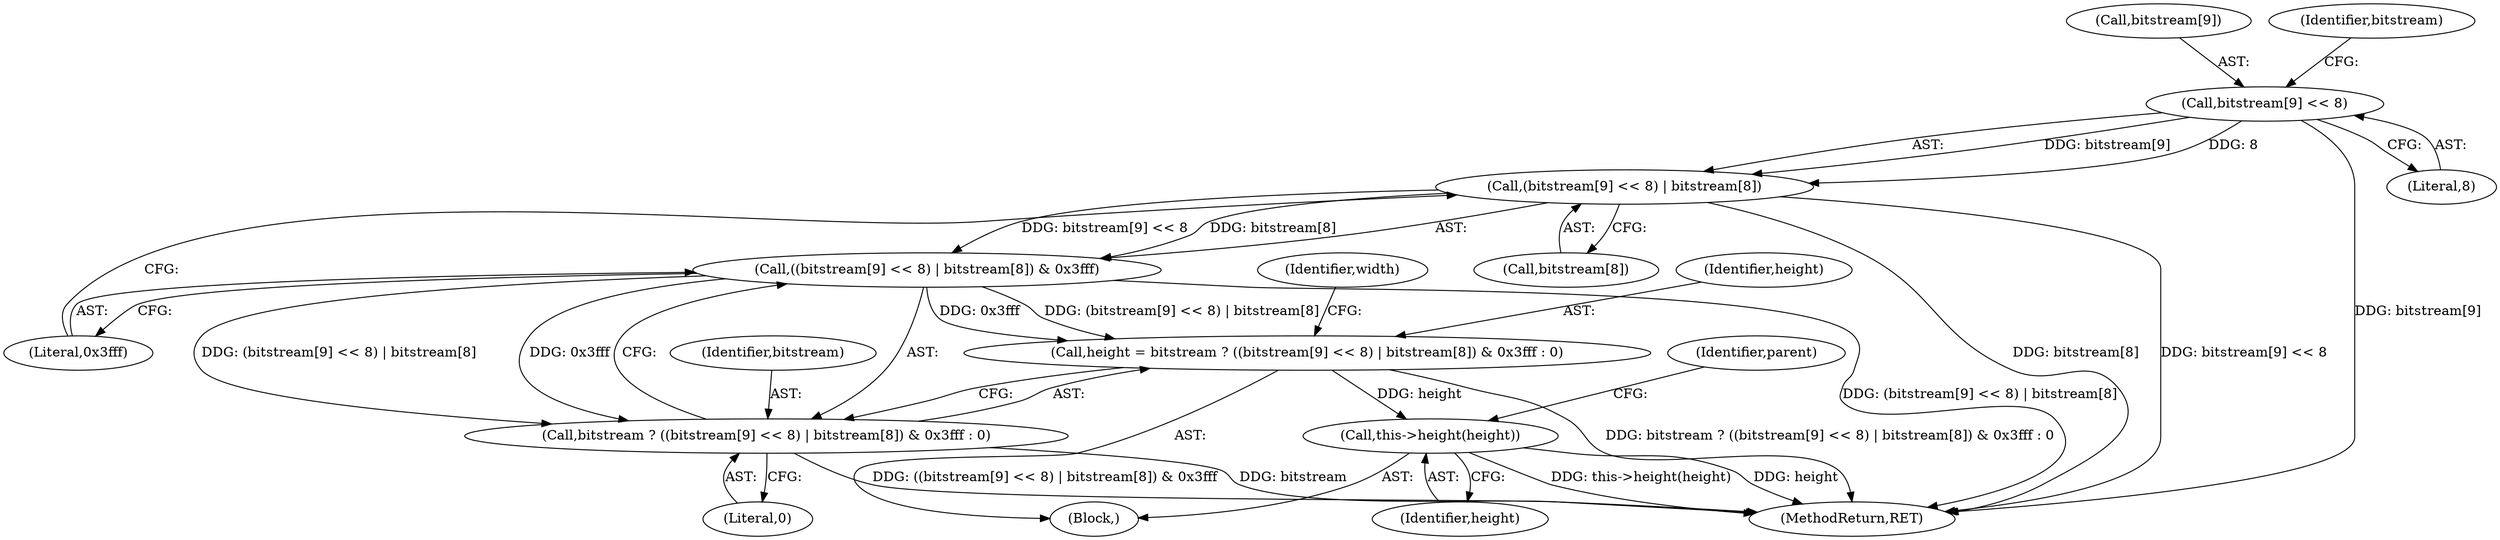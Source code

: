 digraph "0_exempi_aabedb5e749dd59112a3fe1e8e08f2d934f56666@array" {
"1000153" [label="(Call,(bitstream[9] << 8) | bitstream[8])"];
"1000154" [label="(Call,bitstream[9] << 8)"];
"1000152" [label="(Call,((bitstream[9] << 8) | bitstream[8]) & 0x3fff)"];
"1000148" [label="(Call,height = bitstream ? ((bitstream[9] << 8) | bitstream[8]) & 0x3fff : 0)"];
"1000166" [label="(Call,this->height(height))"];
"1000150" [label="(Call,bitstream ? ((bitstream[9] << 8) | bitstream[8]) & 0x3fff : 0)"];
"1000152" [label="(Call,((bitstream[9] << 8) | bitstream[8]) & 0x3fff)"];
"1000545" [label="(MethodReturn,RET)"];
"1000148" [label="(Call,height = bitstream ? ((bitstream[9] << 8) | bitstream[8]) & 0x3fff : 0)"];
"1000155" [label="(Call,bitstream[9])"];
"1000165" [label="(Identifier,width)"];
"1000166" [label="(Call,this->height(height))"];
"1000150" [label="(Call,bitstream ? ((bitstream[9] << 8) | bitstream[8]) & 0x3fff : 0)"];
"1000104" [label="(Block,)"];
"1000160" [label="(Identifier,bitstream)"];
"1000158" [label="(Literal,8)"];
"1000170" [label="(Identifier,parent)"];
"1000159" [label="(Call,bitstream[8])"];
"1000167" [label="(Identifier,height)"];
"1000162" [label="(Literal,0x3fff)"];
"1000153" [label="(Call,(bitstream[9] << 8) | bitstream[8])"];
"1000149" [label="(Identifier,height)"];
"1000154" [label="(Call,bitstream[9] << 8)"];
"1000151" [label="(Identifier,bitstream)"];
"1000163" [label="(Literal,0)"];
"1000153" -> "1000152"  [label="AST: "];
"1000153" -> "1000159"  [label="CFG: "];
"1000154" -> "1000153"  [label="AST: "];
"1000159" -> "1000153"  [label="AST: "];
"1000162" -> "1000153"  [label="CFG: "];
"1000153" -> "1000545"  [label="DDG: bitstream[8]"];
"1000153" -> "1000545"  [label="DDG: bitstream[9] << 8"];
"1000153" -> "1000152"  [label="DDG: bitstream[9] << 8"];
"1000153" -> "1000152"  [label="DDG: bitstream[8]"];
"1000154" -> "1000153"  [label="DDG: bitstream[9]"];
"1000154" -> "1000153"  [label="DDG: 8"];
"1000154" -> "1000158"  [label="CFG: "];
"1000155" -> "1000154"  [label="AST: "];
"1000158" -> "1000154"  [label="AST: "];
"1000160" -> "1000154"  [label="CFG: "];
"1000154" -> "1000545"  [label="DDG: bitstream[9]"];
"1000152" -> "1000150"  [label="AST: "];
"1000152" -> "1000162"  [label="CFG: "];
"1000162" -> "1000152"  [label="AST: "];
"1000150" -> "1000152"  [label="CFG: "];
"1000152" -> "1000545"  [label="DDG: (bitstream[9] << 8) | bitstream[8]"];
"1000152" -> "1000148"  [label="DDG: (bitstream[9] << 8) | bitstream[8]"];
"1000152" -> "1000148"  [label="DDG: 0x3fff"];
"1000152" -> "1000150"  [label="DDG: (bitstream[9] << 8) | bitstream[8]"];
"1000152" -> "1000150"  [label="DDG: 0x3fff"];
"1000148" -> "1000104"  [label="AST: "];
"1000148" -> "1000150"  [label="CFG: "];
"1000149" -> "1000148"  [label="AST: "];
"1000150" -> "1000148"  [label="AST: "];
"1000165" -> "1000148"  [label="CFG: "];
"1000148" -> "1000545"  [label="DDG: bitstream ? ((bitstream[9] << 8) | bitstream[8]) & 0x3fff : 0"];
"1000148" -> "1000166"  [label="DDG: height"];
"1000166" -> "1000104"  [label="AST: "];
"1000166" -> "1000167"  [label="CFG: "];
"1000167" -> "1000166"  [label="AST: "];
"1000170" -> "1000166"  [label="CFG: "];
"1000166" -> "1000545"  [label="DDG: this->height(height)"];
"1000166" -> "1000545"  [label="DDG: height"];
"1000150" -> "1000163"  [label="CFG: "];
"1000151" -> "1000150"  [label="AST: "];
"1000163" -> "1000150"  [label="AST: "];
"1000150" -> "1000545"  [label="DDG: bitstream"];
"1000150" -> "1000545"  [label="DDG: ((bitstream[9] << 8) | bitstream[8]) & 0x3fff"];
}

